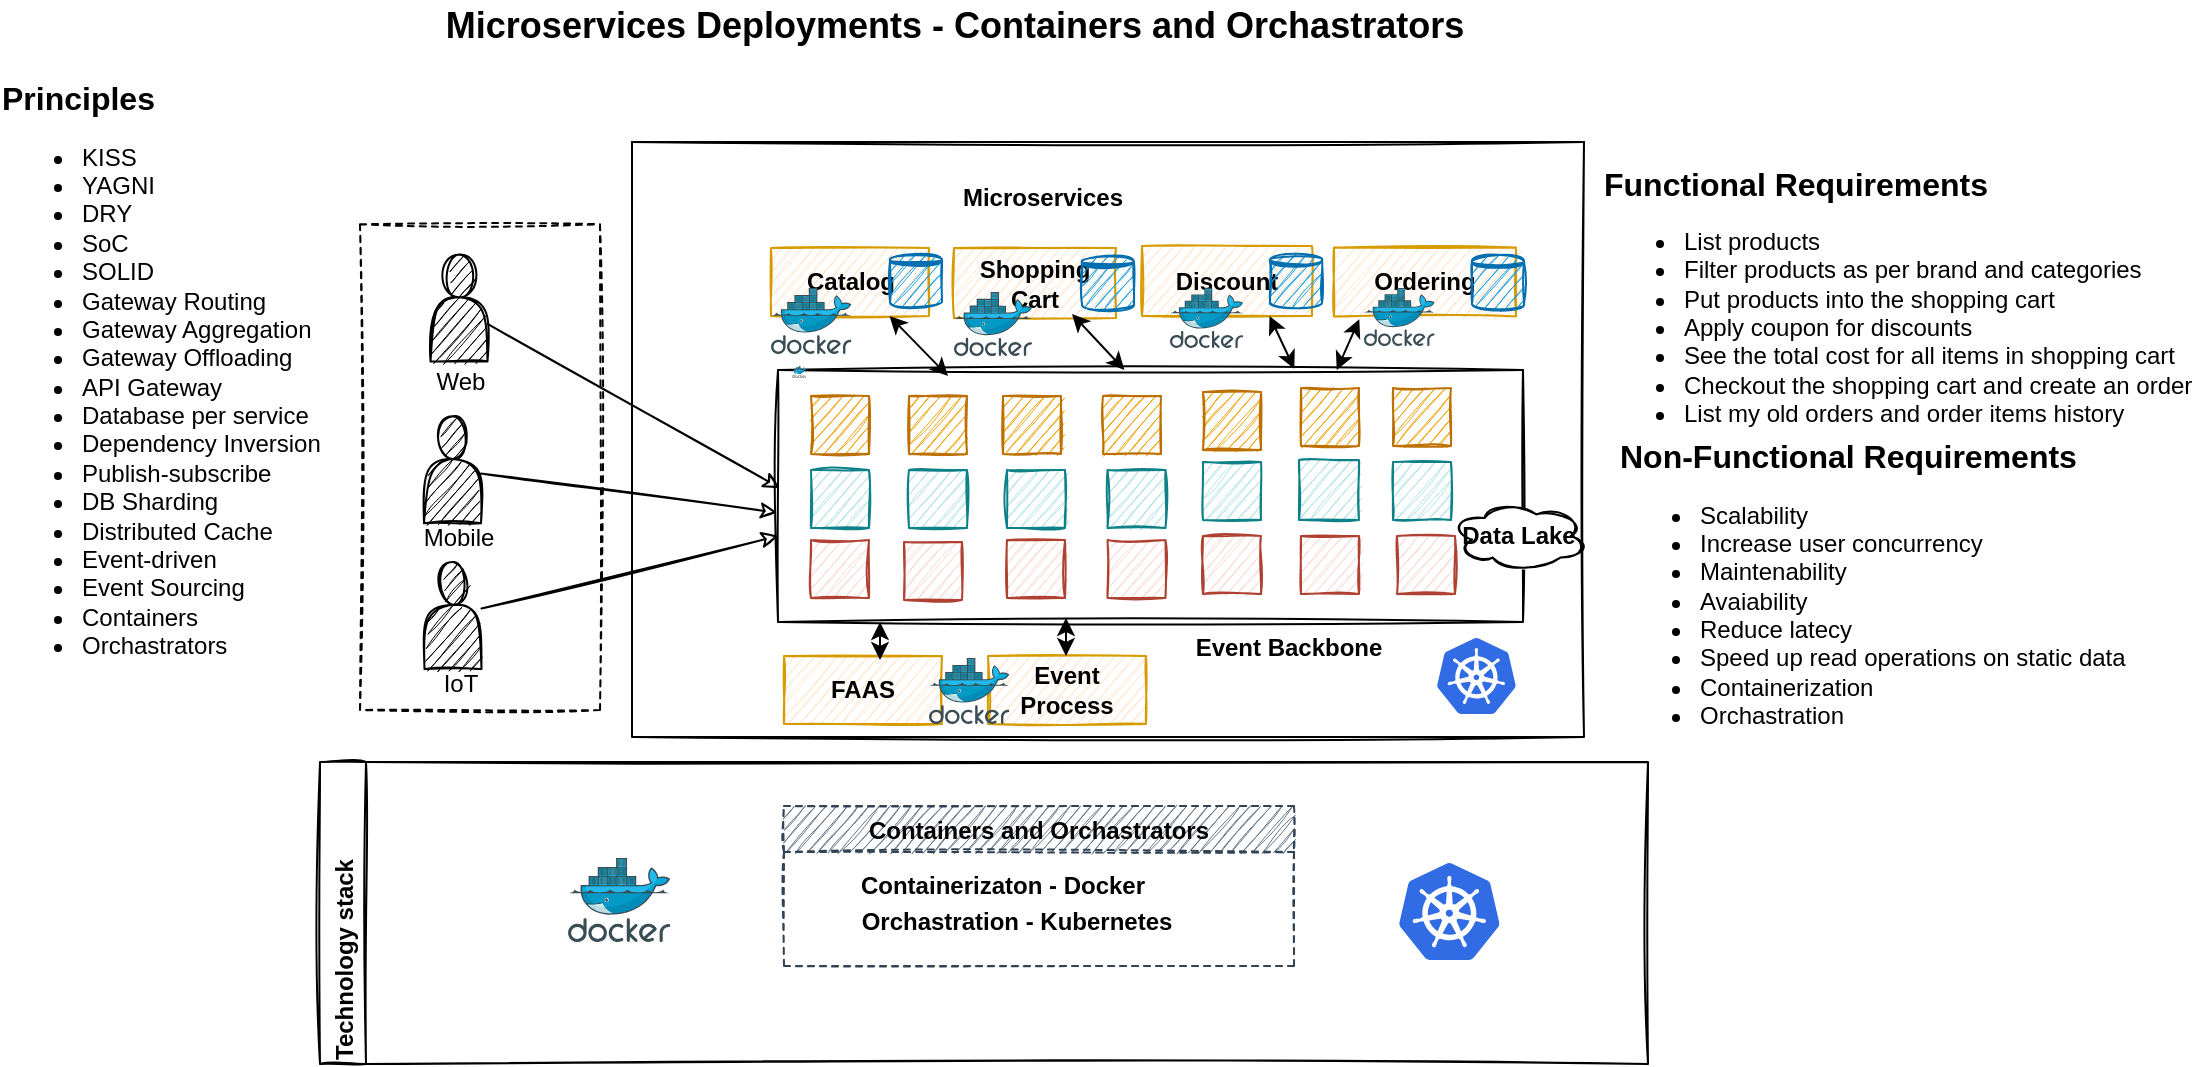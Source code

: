 <mxfile version="15.2.7" type="device"><diagram id="Ry4bhZSPaSzNyMCkFpfL" name="Page-1"><mxGraphModel dx="1822" dy="1297" grid="0" gridSize="10" guides="1" tooltips="1" connect="1" arrows="1" fold="1" page="0" pageScale="1" pageWidth="850" pageHeight="1100" math="0" shadow="0"><root><mxCell id="0"/><mxCell id="1" parent="0"/><mxCell id="eW7GFg_uYcOyYJDo-M7b-140" value="" style="rounded=0;whiteSpace=wrap;html=1;glass=0;labelBackgroundColor=none;sketch=1;fontSize=12;fontColor=#000000;strokeColor=#000000;fillColor=#FFFFFF;align=left;verticalAlign=middle;dashed=1;" parent="1" vertex="1"><mxGeometry x="-428" y="-588.87" width="120" height="242.87" as="geometry"/></mxCell><mxCell id="eW7GFg_uYcOyYJDo-M7b-1" value="&lt;font style=&quot;font-size: 16px&quot;&gt;&lt;b&gt;Functional Requirements&lt;/b&gt;&lt;br&gt;&lt;ul style=&quot;font-size: 12px&quot;&gt;&lt;li&gt;List products&lt;/li&gt;&lt;li&gt;Filter products as per brand and categories&lt;/li&gt;&lt;li&gt;Put products into the shopping cart&lt;/li&gt;&lt;li&gt;Apply coupon for discounts&amp;nbsp;&lt;/li&gt;&lt;li&gt;See the total cost for all items in shopping cart&lt;/li&gt;&lt;li&gt;Checkout the shopping cart and create an order&lt;/li&gt;&lt;li&gt;List my old orders and order items history&lt;/li&gt;&lt;/ul&gt;&lt;/font&gt;" style="text;html=1;align=left;verticalAlign=middle;resizable=0;points=[];autosize=1;strokeColor=none;fillColor=none;imageHeight=10;sketch=1;" parent="1" vertex="1"><mxGeometry x="192" y="-618" width="304" height="142" as="geometry"/></mxCell><mxCell id="eW7GFg_uYcOyYJDo-M7b-4" value="&lt;font style=&quot;font-size: 16px&quot;&gt;&lt;b&gt;Non-Functional Requirements&lt;/b&gt;&lt;br&gt;&lt;ul style=&quot;font-size: 12px&quot;&gt;&lt;li&gt;Scalability&lt;/li&gt;&lt;li&gt;Increase user concurrency&lt;/li&gt;&lt;li&gt;Maintenability&lt;/li&gt;&lt;li&gt;Avaiability&lt;/li&gt;&lt;li&gt;Reduce latecy&lt;/li&gt;&lt;li&gt;Speed up read operations on static data&lt;/li&gt;&lt;li&gt;Containerization&lt;/li&gt;&lt;li&gt;Orchastration&lt;/li&gt;&lt;/ul&gt;&lt;/font&gt;" style="text;html=1;align=left;verticalAlign=middle;resizable=0;points=[];autosize=1;strokeColor=none;fillColor=none;sketch=1;" parent="1" vertex="1"><mxGeometry x="200" y="-481" width="263" height="156" as="geometry"/></mxCell><mxCell id="eW7GFg_uYcOyYJDo-M7b-57" value="Microservices Deployments - Containers and Orchastrators" style="text;html=1;align=center;verticalAlign=middle;resizable=0;points=[];autosize=1;strokeColor=none;fillColor=none;fontColor=#000000;fontSize=18;fontStyle=1" parent="1" vertex="1"><mxGeometry x="-391" y="-701" width="519" height="26" as="geometry"/></mxCell><mxCell id="eW7GFg_uYcOyYJDo-M7b-58" value="&lt;font style=&quot;font-size: 16px&quot;&gt;&lt;b&gt;Principles&lt;/b&gt;&lt;/font&gt;&lt;br style=&quot;font-size: 12px&quot;&gt;&lt;ul style=&quot;font-size: 12px&quot;&gt;&lt;li style=&quot;font-size: 12px&quot;&gt;KISS&lt;/li&gt;&lt;li style=&quot;font-size: 12px&quot;&gt;YAGNI&lt;/li&gt;&lt;li style=&quot;font-size: 12px&quot;&gt;DRY&lt;/li&gt;&lt;li style=&quot;font-size: 12px&quot;&gt;SoC&lt;/li&gt;&lt;li style=&quot;font-size: 12px&quot;&gt;SOLID&lt;/li&gt;&lt;li style=&quot;font-size: 12px&quot;&gt;Gateway Routing&lt;/li&gt;&lt;li style=&quot;font-size: 12px&quot;&gt;Gateway Aggregation&lt;/li&gt;&lt;li style=&quot;font-size: 12px&quot;&gt;Gateway Offloading&lt;/li&gt;&lt;li style=&quot;font-size: 12px&quot;&gt;API Gateway&lt;/li&gt;&lt;li style=&quot;font-size: 12px&quot;&gt;Database per service&lt;/li&gt;&lt;li style=&quot;font-size: 12px&quot;&gt;Dependency Inversion&lt;/li&gt;&lt;li style=&quot;font-size: 12px&quot;&gt;Publish-subscribe&lt;/li&gt;&lt;li style=&quot;font-size: 12px&quot;&gt;DB Sharding&lt;/li&gt;&lt;li style=&quot;font-size: 12px&quot;&gt;Distributed Cache&lt;/li&gt;&lt;li style=&quot;font-size: 12px&quot;&gt;Event-driven&amp;nbsp;&lt;/li&gt;&lt;li style=&quot;font-size: 12px&quot;&gt;Event Sourcing&lt;/li&gt;&lt;li style=&quot;font-size: 12px&quot;&gt;Containers&lt;/li&gt;&lt;li style=&quot;font-size: 12px&quot;&gt;Orchastrators&lt;/li&gt;&lt;/ul&gt;" style="text;html=1;align=left;verticalAlign=middle;resizable=0;points=[];autosize=1;strokeColor=none;fillColor=none;fontSize=12;fontColor=#000000;spacing=1;" parent="1" vertex="1"><mxGeometry x="-608" y="-659" width="171" height="298" as="geometry"/></mxCell><mxCell id="eW7GFg_uYcOyYJDo-M7b-86" value="Web" style="text;html=1;align=center;verticalAlign=middle;resizable=0;points=[];autosize=1;strokeColor=none;fillColor=none;sketch=1;" parent="1" vertex="1"><mxGeometry x="-396" y="-519" width="35" height="18" as="geometry"/></mxCell><mxCell id="eW7GFg_uYcOyYJDo-M7b-168" style="edgeStyle=none;rounded=1;sketch=1;orthogonalLoop=1;jettySize=auto;html=1;fontSize=12;fontColor=#000000;endArrow=classic;endFill=0;entryX=-0.001;entryY=0.566;entryDx=0;entryDy=0;entryPerimeter=0;" parent="1" source="eW7GFg_uYcOyYJDo-M7b-87" target="php2wpUk-uIl4FXWuqJW-55" edge="1"><mxGeometry relative="1" as="geometry"><mxPoint x="-222" y="-446" as="targetPoint"/></mxGeometry></mxCell><mxCell id="eW7GFg_uYcOyYJDo-M7b-87" value="" style="shape=actor;whiteSpace=wrap;html=1;glass=0;sketch=1;fillColor=#000000;" parent="1" vertex="1"><mxGeometry x="-396" y="-492.87" width="28.5" height="53.5" as="geometry"/></mxCell><mxCell id="eW7GFg_uYcOyYJDo-M7b-88" value="Mobile" style="text;html=1;align=center;verticalAlign=middle;resizable=0;points=[];autosize=1;strokeColor=none;fillColor=none;sketch=1;" parent="1" vertex="1"><mxGeometry x="-401.25" y="-441" width="45" height="18" as="geometry"/></mxCell><mxCell id="eW7GFg_uYcOyYJDo-M7b-109" value="Microservices" style="text;html=1;align=center;verticalAlign=middle;resizable=0;points=[];autosize=1;strokeColor=none;fillColor=none;fontSize=12;fontColor=#000000;fontStyle=1" parent="1" vertex="1"><mxGeometry x="-132.5" y="-611" width="90" height="18" as="geometry"/></mxCell><mxCell id="eW7GFg_uYcOyYJDo-M7b-167" style="edgeStyle=none;rounded=1;sketch=1;orthogonalLoop=1;jettySize=auto;html=1;fontSize=12;fontColor=#000000;endArrow=classic;endFill=0;" parent="1" source="eW7GFg_uYcOyYJDo-M7b-113" edge="1"><mxGeometry relative="1" as="geometry"><mxPoint x="-218" y="-457" as="targetPoint"/></mxGeometry></mxCell><mxCell id="eW7GFg_uYcOyYJDo-M7b-113" value="" style="shape=actor;whiteSpace=wrap;html=1;glass=0;sketch=1;fillColor=#000000;" parent="1" vertex="1"><mxGeometry x="-392.75" y="-573.75" width="28.5" height="53.5" as="geometry"/></mxCell><mxCell id="php2wpUk-uIl4FXWuqJW-21" style="edgeStyle=none;rounded=1;sketch=1;orthogonalLoop=1;jettySize=auto;html=1;entryX=0;entryY=0.7;entryDx=0;entryDy=0;fontSize=12;fontColor=#000000;endArrow=classic;endFill=0;" edge="1" parent="1" target="php2wpUk-uIl4FXWuqJW-20"><mxGeometry relative="1" as="geometry"><mxPoint x="42.283" y="-556.62" as="sourcePoint"/></mxGeometry></mxCell><mxCell id="eW7GFg_uYcOyYJDo-M7b-142" value="Technology stack" style="swimlane;horizontal=0;glass=0;labelBackgroundColor=none;sketch=1;fontSize=12;fontColor=#000000;strokeColor=#000000;fillColor=#FFFFFF;align=left;verticalAlign=middle;" parent="1" vertex="1"><mxGeometry x="-448" y="-320" width="664" height="151" as="geometry"/></mxCell><mxCell id="eW7GFg_uYcOyYJDo-M7b-155" value="Containers and Orchastrators" style="swimlane;glass=0;dashed=1;labelBackgroundColor=none;sketch=1;fontSize=12;strokeColor=#314354;fillColor=#647687;align=center;verticalAlign=middle;fontColor=#000000;labelPosition=center;verticalLabelPosition=middle;" parent="eW7GFg_uYcOyYJDo-M7b-142" vertex="1"><mxGeometry x="232" y="22" width="255" height="80" as="geometry"/></mxCell><mxCell id="eW7GFg_uYcOyYJDo-M7b-157" value="Containerizaton - Docker" style="text;html=1;align=center;verticalAlign=middle;resizable=0;points=[];autosize=1;strokeColor=none;fillColor=none;fontSize=12;fontColor=#000000;fontStyle=1" parent="eW7GFg_uYcOyYJDo-M7b-155" vertex="1"><mxGeometry x="33" y="31" width="152" height="18" as="geometry"/></mxCell><mxCell id="eW7GFg_uYcOyYJDo-M7b-158" value="Orchastration - Kubernetes" style="text;html=1;align=center;verticalAlign=middle;resizable=0;points=[];autosize=1;strokeColor=none;fillColor=none;fontSize=12;fontColor=#000000;fontStyle=1" parent="eW7GFg_uYcOyYJDo-M7b-155" vertex="1"><mxGeometry x="33" y="48.5" width="165" height="18" as="geometry"/></mxCell><mxCell id="php2wpUk-uIl4FXWuqJW-103" value="" style="sketch=0;aspect=fixed;html=1;points=[];align=center;image;fontSize=12;image=img/lib/mscae/Kubernetes.svg;glass=0;labelBackgroundColor=none;fontColor=#000000;strokeColor=#000000;fillColor=#FFFFFF;" vertex="1" parent="eW7GFg_uYcOyYJDo-M7b-142"><mxGeometry x="539.42" y="50.5" width="50.52" height="48.5" as="geometry"/></mxCell><mxCell id="php2wpUk-uIl4FXWuqJW-104" value="" style="sketch=0;aspect=fixed;html=1;points=[];align=center;image;fontSize=12;image=img/lib/mscae/Docker.svg;glass=0;labelBackgroundColor=none;fontColor=#000000;strokeColor=#000000;fillColor=#FFFFFF;" vertex="1" parent="eW7GFg_uYcOyYJDo-M7b-142"><mxGeometry x="124" y="48" width="51.21" height="42" as="geometry"/></mxCell><mxCell id="php2wpUk-uIl4FXWuqJW-9" value="Mesa" style="text;html=1;align=center;verticalAlign=middle;resizable=0;points=[];autosize=1;strokeColor=none;fillColor=none;fontSize=12;fontColor=#FFFFFF;" vertex="1" parent="1"><mxGeometry x="126" y="-348" width="39" height="18" as="geometry"/></mxCell><mxCell id="php2wpUk-uIl4FXWuqJW-29" style="edgeStyle=none;rounded=1;sketch=1;orthogonalLoop=1;jettySize=auto;html=1;fontSize=12;fontColor=#000000;endArrow=classic;endFill=0;" edge="1" parent="1" target="php2wpUk-uIl4FXWuqJW-26"><mxGeometry relative="1" as="geometry"><mxPoint x="43" y="-433.38" as="sourcePoint"/></mxGeometry></mxCell><mxCell id="php2wpUk-uIl4FXWuqJW-30" style="edgeStyle=none;rounded=1;sketch=1;orthogonalLoop=1;jettySize=auto;html=1;entryX=0.269;entryY=0.645;entryDx=0;entryDy=0;entryPerimeter=0;fontSize=12;fontColor=#000000;endArrow=classic;endFill=0;" edge="1" parent="1" target="php2wpUk-uIl4FXWuqJW-27"><mxGeometry relative="1" as="geometry"><mxPoint x="43" y="-447.472" as="sourcePoint"/></mxGeometry></mxCell><mxCell id="php2wpUk-uIl4FXWuqJW-31" style="edgeStyle=none;rounded=1;sketch=1;orthogonalLoop=1;jettySize=auto;html=1;exitX=0.5;exitY=1;exitDx=0;exitDy=0;entryX=0.5;entryY=0;entryDx=0;entryDy=0;fontSize=12;fontColor=#000000;endArrow=classic;endFill=0;" edge="1" parent="1" target="php2wpUk-uIl4FXWuqJW-26"><mxGeometry relative="1" as="geometry"><mxPoint x="75.5" y="-443.75" as="sourcePoint"/></mxGeometry></mxCell><mxCell id="php2wpUk-uIl4FXWuqJW-48" value="" style="swimlane;startSize=0;glass=0;labelBackgroundColor=none;sketch=1;fontSize=12;fontColor=#000000;strokeColor=#000000;fillColor=#FFFFFF;align=left;verticalAlign=middle;" vertex="1" parent="1"><mxGeometry x="-292" y="-630" width="476" height="297.5" as="geometry"/></mxCell><mxCell id="eW7GFg_uYcOyYJDo-M7b-119" value="Catalog" style="whiteSpace=wrap;html=1;glass=0;sketch=1;fillColor=#ffe6cc;strokeColor=#d79b00;fontStyle=1" parent="php2wpUk-uIl4FXWuqJW-48" vertex="1"><mxGeometry x="69.5" y="53" width="79" height="34" as="geometry"/></mxCell><mxCell id="eW7GFg_uYcOyYJDo-M7b-122" value="Shopping Cart" style="whiteSpace=wrap;html=1;glass=0;sketch=1;fillColor=#ffe6cc;strokeColor=#d79b00;fontStyle=1" parent="php2wpUk-uIl4FXWuqJW-48" vertex="1"><mxGeometry x="161" y="53" width="81" height="35" as="geometry"/></mxCell><mxCell id="eW7GFg_uYcOyYJDo-M7b-125" value="Discount" style="whiteSpace=wrap;html=1;glass=0;sketch=1;fillColor=#ffe6cc;strokeColor=#d79b00;fontStyle=1" parent="php2wpUk-uIl4FXWuqJW-48" vertex="1"><mxGeometry x="255" y="52" width="85" height="35" as="geometry"/></mxCell><mxCell id="eW7GFg_uYcOyYJDo-M7b-128" value="Ordering" style="whiteSpace=wrap;html=1;glass=0;sketch=1;fillColor=#ffe6cc;strokeColor=#d79b00;fontStyle=1" parent="php2wpUk-uIl4FXWuqJW-48" vertex="1"><mxGeometry x="351" y="52.75" width="91" height="34.5" as="geometry"/></mxCell><mxCell id="php2wpUk-uIl4FXWuqJW-34" value="" style="shape=datastore;whiteSpace=wrap;html=1;glass=0;labelBackgroundColor=none;sketch=1;fontSize=12;fontColor=#000000;strokeColor=#006EAF;fillColor=#1ba1e2;align=center;verticalAlign=middle;labelPosition=center;verticalLabelPosition=middle;fontStyle=1" vertex="1" parent="php2wpUk-uIl4FXWuqJW-48"><mxGeometry x="129" y="56" width="26" height="27" as="geometry"/></mxCell><mxCell id="php2wpUk-uIl4FXWuqJW-52" value="" style="shape=datastore;whiteSpace=wrap;html=1;glass=0;labelBackgroundColor=none;sketch=1;fontSize=12;fontColor=#000000;strokeColor=#006EAF;fillColor=#1ba1e2;align=center;verticalAlign=middle;labelPosition=center;verticalLabelPosition=middle;fontStyle=1" vertex="1" parent="php2wpUk-uIl4FXWuqJW-48"><mxGeometry x="225" y="57" width="26" height="27" as="geometry"/></mxCell><mxCell id="php2wpUk-uIl4FXWuqJW-53" value="" style="shape=datastore;whiteSpace=wrap;html=1;glass=0;labelBackgroundColor=none;sketch=1;fontSize=12;fontColor=#000000;strokeColor=#006EAF;fillColor=#1ba1e2;align=center;verticalAlign=middle;labelPosition=center;verticalLabelPosition=middle;fontStyle=1" vertex="1" parent="php2wpUk-uIl4FXWuqJW-48"><mxGeometry x="319" y="56" width="26" height="27" as="geometry"/></mxCell><mxCell id="php2wpUk-uIl4FXWuqJW-54" value="" style="shape=datastore;whiteSpace=wrap;html=1;glass=0;labelBackgroundColor=none;sketch=1;fontSize=12;fontColor=#000000;strokeColor=#006EAF;fillColor=#1ba1e2;align=center;verticalAlign=middle;labelPosition=center;verticalLabelPosition=middle;fontStyle=1" vertex="1" parent="php2wpUk-uIl4FXWuqJW-48"><mxGeometry x="420" y="57" width="26" height="27" as="geometry"/></mxCell><mxCell id="php2wpUk-uIl4FXWuqJW-55" value="" style="swimlane;startSize=0;glass=0;labelBackgroundColor=none;sketch=1;fontSize=12;fontColor=#000000;strokeColor=#000000;fillColor=#FFFFFF;align=left;verticalAlign=middle;" vertex="1" parent="php2wpUk-uIl4FXWuqJW-48"><mxGeometry x="73" y="114" width="372.5" height="126" as="geometry"/></mxCell><mxCell id="php2wpUk-uIl4FXWuqJW-56" value="" style="whiteSpace=wrap;html=1;aspect=fixed;glass=0;labelBackgroundColor=none;sketch=1;fontSize=12;fontColor=#000000;strokeColor=#BD7000;fillColor=#f0a30a;align=left;verticalAlign=middle;" vertex="1" parent="php2wpUk-uIl4FXWuqJW-55"><mxGeometry x="16.5" y="13" width="29" height="29" as="geometry"/></mxCell><mxCell id="php2wpUk-uIl4FXWuqJW-62" value="" style="whiteSpace=wrap;html=1;aspect=fixed;glass=0;labelBackgroundColor=none;sketch=1;fontSize=12;fontColor=#000000;strokeColor=#BD7000;fillColor=#f0a30a;align=left;verticalAlign=middle;" vertex="1" parent="php2wpUk-uIl4FXWuqJW-55"><mxGeometry x="307.5" y="9" width="29" height="29" as="geometry"/></mxCell><mxCell id="php2wpUk-uIl4FXWuqJW-61" value="" style="whiteSpace=wrap;html=1;aspect=fixed;glass=0;labelBackgroundColor=none;sketch=1;fontSize=12;fontColor=#000000;strokeColor=#BD7000;fillColor=#f0a30a;align=left;verticalAlign=middle;" vertex="1" parent="php2wpUk-uIl4FXWuqJW-55"><mxGeometry x="261.5" y="9" width="29" height="29" as="geometry"/></mxCell><mxCell id="php2wpUk-uIl4FXWuqJW-60" value="" style="whiteSpace=wrap;html=1;aspect=fixed;glass=0;labelBackgroundColor=none;sketch=1;fontSize=12;fontColor=#000000;strokeColor=#BD7000;fillColor=#f0a30a;align=left;verticalAlign=middle;" vertex="1" parent="php2wpUk-uIl4FXWuqJW-55"><mxGeometry x="212.5" y="11" width="29" height="29" as="geometry"/></mxCell><mxCell id="php2wpUk-uIl4FXWuqJW-59" value="" style="whiteSpace=wrap;html=1;aspect=fixed;glass=0;labelBackgroundColor=none;sketch=1;fontSize=12;fontColor=#000000;strokeColor=#BD7000;fillColor=#f0a30a;align=left;verticalAlign=middle;" vertex="1" parent="php2wpUk-uIl4FXWuqJW-55"><mxGeometry x="162.5" y="13" width="29" height="29" as="geometry"/></mxCell><mxCell id="php2wpUk-uIl4FXWuqJW-58" value="" style="whiteSpace=wrap;html=1;aspect=fixed;glass=0;labelBackgroundColor=none;sketch=1;fontSize=12;fontColor=#000000;strokeColor=#BD7000;fillColor=#f0a30a;align=left;verticalAlign=middle;" vertex="1" parent="php2wpUk-uIl4FXWuqJW-55"><mxGeometry x="112.5" y="13" width="29" height="29" as="geometry"/></mxCell><mxCell id="php2wpUk-uIl4FXWuqJW-57" value="" style="whiteSpace=wrap;html=1;aspect=fixed;glass=0;labelBackgroundColor=none;sketch=1;fontSize=12;fontColor=#000000;strokeColor=#BD7000;fillColor=#f0a30a;align=left;verticalAlign=middle;" vertex="1" parent="php2wpUk-uIl4FXWuqJW-55"><mxGeometry x="65.5" y="13" width="29" height="29" as="geometry"/></mxCell><mxCell id="php2wpUk-uIl4FXWuqJW-65" value="" style="whiteSpace=wrap;html=1;aspect=fixed;glass=0;labelBackgroundColor=none;sketch=1;fontSize=12;strokeColor=#0e8088;fillColor=#b0e3e6;align=left;verticalAlign=middle;" vertex="1" parent="php2wpUk-uIl4FXWuqJW-55"><mxGeometry x="16.5" y="50" width="29" height="29" as="geometry"/></mxCell><mxCell id="php2wpUk-uIl4FXWuqJW-80" value="" style="whiteSpace=wrap;html=1;aspect=fixed;glass=0;labelBackgroundColor=none;sketch=1;fontSize=12;strokeColor=#0e8088;fillColor=#b0e3e6;align=left;verticalAlign=middle;" vertex="1" parent="php2wpUk-uIl4FXWuqJW-55"><mxGeometry x="307.5" y="46" width="29" height="29" as="geometry"/></mxCell><mxCell id="php2wpUk-uIl4FXWuqJW-79" value="" style="whiteSpace=wrap;html=1;aspect=fixed;glass=0;labelBackgroundColor=none;sketch=1;fontSize=12;strokeColor=#0e8088;fillColor=#b0e3e6;align=left;verticalAlign=middle;" vertex="1" parent="php2wpUk-uIl4FXWuqJW-55"><mxGeometry x="260.5" y="45" width="30" height="30" as="geometry"/></mxCell><mxCell id="php2wpUk-uIl4FXWuqJW-78" value="" style="whiteSpace=wrap;html=1;aspect=fixed;glass=0;labelBackgroundColor=none;sketch=1;fontSize=12;strokeColor=#0e8088;fillColor=#b0e3e6;align=left;verticalAlign=middle;" vertex="1" parent="php2wpUk-uIl4FXWuqJW-55"><mxGeometry x="212.5" y="46" width="29" height="29" as="geometry"/></mxCell><mxCell id="php2wpUk-uIl4FXWuqJW-77" value="" style="whiteSpace=wrap;html=1;aspect=fixed;glass=0;labelBackgroundColor=none;sketch=1;fontSize=12;strokeColor=#0e8088;fillColor=#b0e3e6;align=left;verticalAlign=middle;" vertex="1" parent="php2wpUk-uIl4FXWuqJW-55"><mxGeometry x="164.75" y="50" width="29" height="29" as="geometry"/></mxCell><mxCell id="php2wpUk-uIl4FXWuqJW-76" value="" style="whiteSpace=wrap;html=1;aspect=fixed;glass=0;labelBackgroundColor=none;sketch=1;fontSize=12;strokeColor=#0e8088;fillColor=#b0e3e6;align=left;verticalAlign=middle;" vertex="1" parent="php2wpUk-uIl4FXWuqJW-55"><mxGeometry x="114.5" y="50" width="29" height="29" as="geometry"/></mxCell><mxCell id="php2wpUk-uIl4FXWuqJW-75" value="" style="whiteSpace=wrap;html=1;aspect=fixed;glass=0;labelBackgroundColor=none;sketch=1;fontSize=12;strokeColor=#0e8088;fillColor=#b0e3e6;align=left;verticalAlign=middle;" vertex="1" parent="php2wpUk-uIl4FXWuqJW-55"><mxGeometry x="65.5" y="50" width="29" height="29" as="geometry"/></mxCell><mxCell id="php2wpUk-uIl4FXWuqJW-88" value="" style="whiteSpace=wrap;html=1;aspect=fixed;glass=0;labelBackgroundColor=none;sketch=1;fontSize=12;fillColor=#fad9d5;align=left;verticalAlign=middle;strokeColor=#ae4132;" vertex="1" parent="php2wpUk-uIl4FXWuqJW-55"><mxGeometry x="309.5" y="83" width="29" height="29" as="geometry"/></mxCell><mxCell id="php2wpUk-uIl4FXWuqJW-87" value="" style="whiteSpace=wrap;html=1;aspect=fixed;glass=0;labelBackgroundColor=none;sketch=1;fontSize=12;fillColor=#fad9d5;align=left;verticalAlign=middle;strokeColor=#ae4132;" vertex="1" parent="php2wpUk-uIl4FXWuqJW-55"><mxGeometry x="261.5" y="83" width="29" height="29" as="geometry"/></mxCell><mxCell id="php2wpUk-uIl4FXWuqJW-85" value="" style="whiteSpace=wrap;html=1;aspect=fixed;glass=0;labelBackgroundColor=none;sketch=1;fontSize=12;fillColor=#fad9d5;align=left;verticalAlign=middle;strokeColor=#ae4132;" vertex="1" parent="php2wpUk-uIl4FXWuqJW-55"><mxGeometry x="212.5" y="83" width="29" height="29" as="geometry"/></mxCell><mxCell id="php2wpUk-uIl4FXWuqJW-86" value="" style="whiteSpace=wrap;html=1;aspect=fixed;glass=0;labelBackgroundColor=none;sketch=1;fontSize=12;fillColor=#fad9d5;align=left;verticalAlign=middle;strokeColor=#ae4132;" vertex="1" parent="php2wpUk-uIl4FXWuqJW-55"><mxGeometry x="164.75" y="85" width="29" height="29" as="geometry"/></mxCell><mxCell id="php2wpUk-uIl4FXWuqJW-84" value="" style="whiteSpace=wrap;html=1;aspect=fixed;glass=0;labelBackgroundColor=none;sketch=1;fontSize=12;fillColor=#fad9d5;align=left;verticalAlign=middle;strokeColor=#ae4132;" vertex="1" parent="php2wpUk-uIl4FXWuqJW-55"><mxGeometry x="114.5" y="85" width="29" height="29" as="geometry"/></mxCell><mxCell id="php2wpUk-uIl4FXWuqJW-82" value="" style="whiteSpace=wrap;html=1;aspect=fixed;glass=0;labelBackgroundColor=none;sketch=1;fontSize=12;fillColor=#fad9d5;align=left;verticalAlign=middle;strokeColor=#ae4132;" vertex="1" parent="php2wpUk-uIl4FXWuqJW-55"><mxGeometry x="16.5" y="85" width="29" height="29" as="geometry"/></mxCell><mxCell id="php2wpUk-uIl4FXWuqJW-42" value="" style="sketch=0;aspect=fixed;html=1;points=[];align=center;image;fontSize=12;image=img/lib/mscae/Docker.svg;glass=0;labelBackgroundColor=none;fontColor=#000000;strokeColor=#000000;fillColor=#FFFFFF;" vertex="1" parent="php2wpUk-uIl4FXWuqJW-48"><mxGeometry x="69.5" y="73" width="40.24" height="33" as="geometry"/></mxCell><mxCell id="php2wpUk-uIl4FXWuqJW-93" value="" style="sketch=0;aspect=fixed;html=1;points=[];align=center;image;fontSize=12;image=img/lib/mscae/Docker.svg;glass=0;labelBackgroundColor=none;fontColor=#000000;strokeColor=#000000;fillColor=#FFFFFF;" vertex="1" parent="php2wpUk-uIl4FXWuqJW-48"><mxGeometry x="366" y="73" width="35.37" height="29" as="geometry"/></mxCell><mxCell id="php2wpUk-uIl4FXWuqJW-92" value="" style="sketch=0;aspect=fixed;html=1;points=[];align=center;image;fontSize=12;image=img/lib/mscae/Docker.svg;glass=0;labelBackgroundColor=none;fontColor=#000000;strokeColor=#000000;fillColor=#FFFFFF;" vertex="1" parent="php2wpUk-uIl4FXWuqJW-48"><mxGeometry x="269" y="73" width="36.59" height="30" as="geometry"/></mxCell><mxCell id="php2wpUk-uIl4FXWuqJW-91" value="" style="sketch=0;aspect=fixed;html=1;points=[];align=center;image;fontSize=12;image=img/lib/mscae/Docker.svg;glass=0;labelBackgroundColor=none;fontColor=#000000;strokeColor=#000000;fillColor=#FFFFFF;" vertex="1" parent="php2wpUk-uIl4FXWuqJW-48"><mxGeometry x="161" y="75" width="39.02" height="32" as="geometry"/></mxCell><mxCell id="php2wpUk-uIl4FXWuqJW-98" value="" style="endArrow=classic;startArrow=classic;html=1;fontSize=12;fontColor=#000000;entryX=0.75;entryY=1;entryDx=0;entryDy=0;" edge="1" parent="php2wpUk-uIl4FXWuqJW-48"><mxGeometry width="50" height="50" relative="1" as="geometry"><mxPoint x="246.25" y="114" as="sourcePoint"/><mxPoint x="220" y="86" as="targetPoint"/></mxGeometry></mxCell><mxCell id="php2wpUk-uIl4FXWuqJW-101" value="" style="endArrow=classic;startArrow=classic;html=1;fontSize=12;fontColor=#000000;entryX=0.75;entryY=1;entryDx=0;entryDy=0;exitX=0.693;exitY=-0.005;exitDx=0;exitDy=0;exitPerimeter=0;" edge="1" parent="php2wpUk-uIl4FXWuqJW-48" source="php2wpUk-uIl4FXWuqJW-55" target="eW7GFg_uYcOyYJDo-M7b-125"><mxGeometry width="50" height="50" relative="1" as="geometry"><mxPoint x="256.25" y="124" as="sourcePoint"/><mxPoint x="230" y="96" as="targetPoint"/></mxGeometry></mxCell><mxCell id="php2wpUk-uIl4FXWuqJW-102" value="" style="endArrow=classic;startArrow=classic;html=1;fontSize=12;fontColor=#000000;entryX=0.139;entryY=1.041;entryDx=0;entryDy=0;exitX=0.75;exitY=0;exitDx=0;exitDy=0;entryPerimeter=0;" edge="1" parent="php2wpUk-uIl4FXWuqJW-48" source="php2wpUk-uIl4FXWuqJW-55" target="eW7GFg_uYcOyYJDo-M7b-128"><mxGeometry width="50" height="50" relative="1" as="geometry"><mxPoint x="341.142" y="123.37" as="sourcePoint"/><mxPoint x="328.75" y="97" as="targetPoint"/></mxGeometry></mxCell><mxCell id="php2wpUk-uIl4FXWuqJW-41" value="" style="sketch=0;aspect=fixed;html=1;points=[];align=center;image;fontSize=12;image=img/lib/mscae/Kubernetes.svg;glass=0;labelBackgroundColor=none;fontColor=#000000;strokeColor=#000000;fillColor=#FFFFFF;" vertex="1" parent="php2wpUk-uIl4FXWuqJW-48"><mxGeometry x="402.42" y="248" width="39.58" height="38" as="geometry"/></mxCell><mxCell id="php2wpUk-uIl4FXWuqJW-111" value="FAAS" style="whiteSpace=wrap;html=1;glass=0;sketch=1;fillColor=#ffe6cc;strokeColor=#d79b00;fontStyle=1" vertex="1" parent="php2wpUk-uIl4FXWuqJW-48"><mxGeometry x="76" y="257" width="79" height="34" as="geometry"/></mxCell><mxCell id="php2wpUk-uIl4FXWuqJW-112" value="Event Process" style="whiteSpace=wrap;html=1;glass=0;sketch=1;fillColor=#ffe6cc;strokeColor=#d79b00;fontStyle=1" vertex="1" parent="php2wpUk-uIl4FXWuqJW-48"><mxGeometry x="178" y="257" width="79" height="34" as="geometry"/></mxCell><mxCell id="php2wpUk-uIl4FXWuqJW-113" value="" style="sketch=0;aspect=fixed;html=1;points=[];align=center;image;fontSize=12;image=img/lib/mscae/Docker.svg;glass=0;labelBackgroundColor=none;fontColor=#000000;strokeColor=#000000;fillColor=#FFFFFF;" vertex="1" parent="php2wpUk-uIl4FXWuqJW-48"><mxGeometry x="148.5" y="258" width="40.24" height="33" as="geometry"/></mxCell><mxCell id="php2wpUk-uIl4FXWuqJW-114" value="" style="endArrow=classic;startArrow=classic;html=1;fontSize=12;fontColor=#000000;" edge="1" parent="php2wpUk-uIl4FXWuqJW-48"><mxGeometry width="50" height="50" relative="1" as="geometry"><mxPoint x="217" y="238" as="sourcePoint"/><mxPoint x="217" y="257" as="targetPoint"/></mxGeometry></mxCell><mxCell id="php2wpUk-uIl4FXWuqJW-117" value="" style="endArrow=classic;startArrow=classic;html=1;fontSize=12;fontColor=#000000;" edge="1" parent="php2wpUk-uIl4FXWuqJW-48"><mxGeometry width="50" height="50" relative="1" as="geometry"><mxPoint x="124" y="240" as="sourcePoint"/><mxPoint x="124" y="259" as="targetPoint"/></mxGeometry></mxCell><mxCell id="php2wpUk-uIl4FXWuqJW-119" value="Event Backbone" style="text;html=1;align=center;verticalAlign=middle;resizable=0;points=[];autosize=1;strokeColor=none;fillColor=none;fontSize=12;fontColor=#000000;fontStyle=1" vertex="1" parent="php2wpUk-uIl4FXWuqJW-48"><mxGeometry x="276" y="244" width="103" height="18" as="geometry"/></mxCell><mxCell id="php2wpUk-uIl4FXWuqJW-83" value="" style="whiteSpace=wrap;html=1;aspect=fixed;glass=0;labelBackgroundColor=none;sketch=1;fontSize=12;fillColor=#fad9d5;align=left;verticalAlign=middle;strokeColor=#ae4132;" vertex="1" parent="1"><mxGeometry x="-156" y="-430" width="29" height="29" as="geometry"/></mxCell><mxCell id="php2wpUk-uIl4FXWuqJW-90" value="Data Lake" style="ellipse;shape=cloud;whiteSpace=wrap;html=1;glass=0;labelBackgroundColor=none;sketch=1;fontSize=12;fontColor=#000000;strokeColor=#000000;fillColor=#FFFFFF;align=center;verticalAlign=middle;fontStyle=1;labelPosition=center;verticalLabelPosition=middle;" vertex="1" parent="1"><mxGeometry x="117" y="-451" width="69" height="36" as="geometry"/></mxCell><mxCell id="php2wpUk-uIl4FXWuqJW-94" value="" style="sketch=0;aspect=fixed;html=1;points=[];align=center;image;fontSize=12;image=img/lib/mscae/Docker.svg;glass=0;labelBackgroundColor=none;fontColor=#000000;strokeColor=#000000;fillColor=#FFFFFF;" vertex="1" parent="1"><mxGeometry x="-212" y="-518" width="7.32" height="6" as="geometry"/></mxCell><mxCell id="php2wpUk-uIl4FXWuqJW-97" value="" style="endArrow=classic;startArrow=classic;html=1;fontSize=12;fontColor=#000000;entryX=0.75;entryY=1;entryDx=0;entryDy=0;" edge="1" parent="1" target="eW7GFg_uYcOyYJDo-M7b-119"><mxGeometry width="50" height="50" relative="1" as="geometry"><mxPoint x="-134" y="-513" as="sourcePoint"/><mxPoint x="-84" y="-563" as="targetPoint"/></mxGeometry></mxCell><mxCell id="php2wpUk-uIl4FXWuqJW-107" style="edgeStyle=none;rounded=1;sketch=1;orthogonalLoop=1;jettySize=auto;html=1;fontSize=12;fontColor=#000000;endArrow=classic;endFill=0;" edge="1" parent="1" source="php2wpUk-uIl4FXWuqJW-105"><mxGeometry relative="1" as="geometry"><mxPoint x="-219" y="-433" as="targetPoint"/></mxGeometry></mxCell><mxCell id="php2wpUk-uIl4FXWuqJW-105" value="" style="shape=actor;whiteSpace=wrap;html=1;glass=0;sketch=1;fillColor=#000000;" vertex="1" parent="1"><mxGeometry x="-395.75" y="-420" width="28.5" height="53.5" as="geometry"/></mxCell><mxCell id="php2wpUk-uIl4FXWuqJW-106" value="IoT" style="text;html=1;align=center;verticalAlign=middle;resizable=0;points=[];autosize=1;strokeColor=none;fillColor=none;sketch=1;" vertex="1" parent="1"><mxGeometry x="-392" y="-368.13" width="27" height="18" as="geometry"/></mxCell></root></mxGraphModel></diagram></mxfile>
